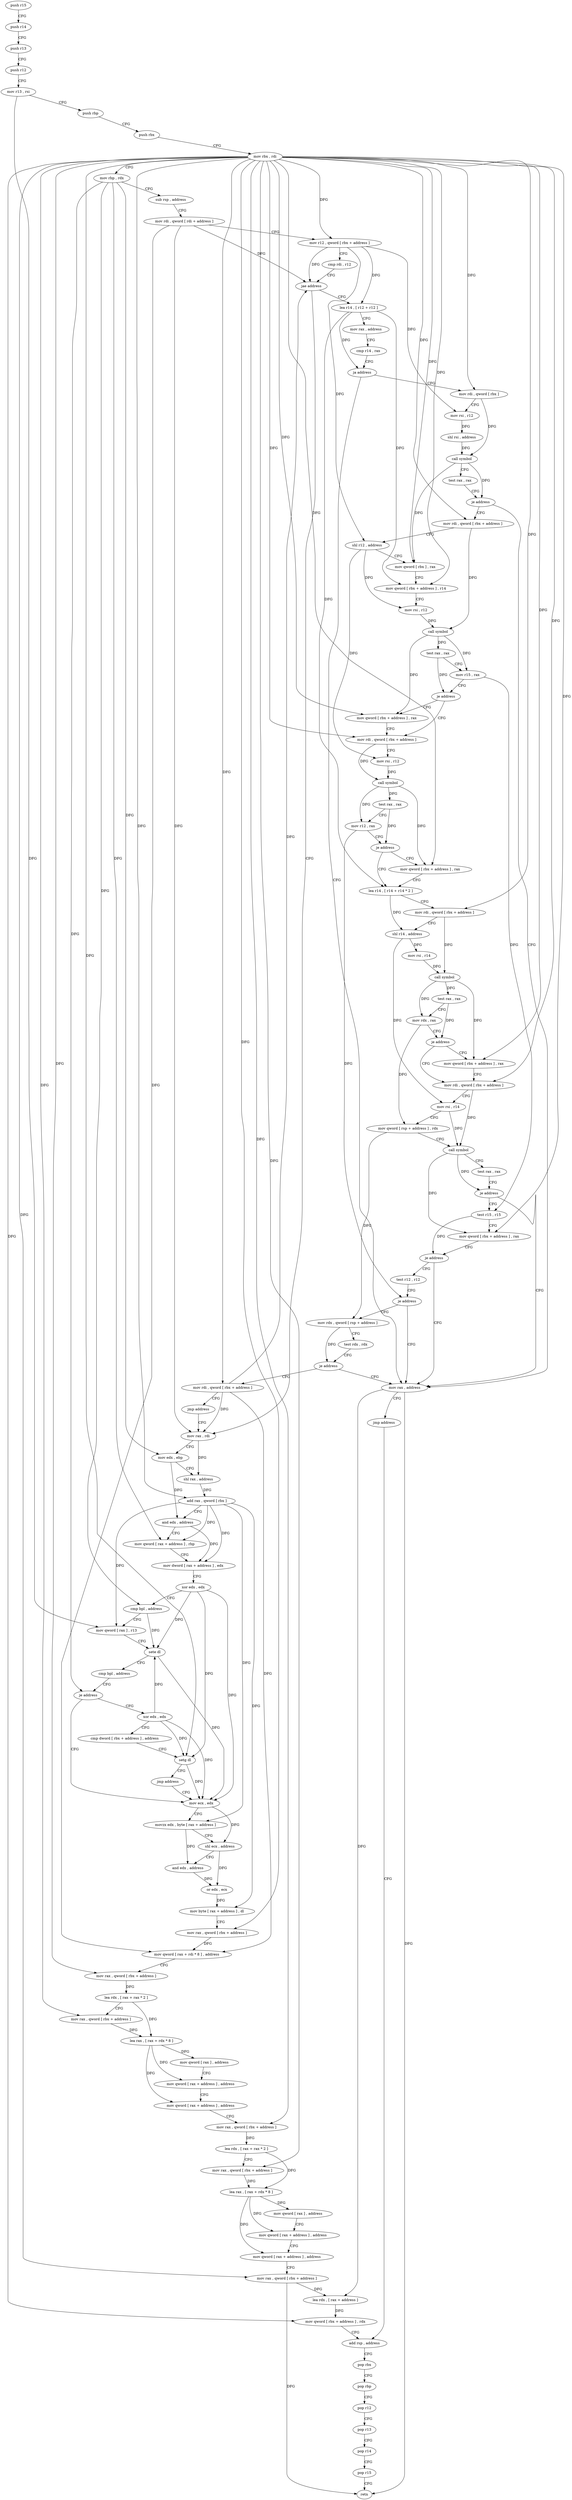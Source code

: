 digraph "func" {
"4232688" [label = "push r15" ]
"4232690" [label = "push r14" ]
"4232692" [label = "push r13" ]
"4232694" [label = "push r12" ]
"4232696" [label = "mov r13 , rsi" ]
"4232699" [label = "push rbp" ]
"4232700" [label = "push rbx" ]
"4232701" [label = "mov rbx , rdi" ]
"4232704" [label = "mov rbp , rdx" ]
"4232707" [label = "sub rsp , address" ]
"4232711" [label = "mov rdi , qword [ rdi + address ]" ]
"4232715" [label = "mov r12 , qword [ rbx + address ]" ]
"4232719" [label = "cmp rdi , r12" ]
"4232722" [label = "jae address" ]
"4232936" [label = "lea r14 , [ r12 + r12 ]" ]
"4232728" [label = "mov rax , rdi" ]
"4232940" [label = "mov rax , address" ]
"4232950" [label = "cmp r14 , rax" ]
"4232953" [label = "ja address" ]
"4233136" [label = "mov rax , address" ]
"4232959" [label = "mov rdi , qword [ rbx ]" ]
"4232731" [label = "mov edx , ebp" ]
"4232733" [label = "shl rax , address" ]
"4232737" [label = "add rax , qword [ rbx ]" ]
"4232740" [label = "and edx , address" ]
"4232746" [label = "mov qword [ rax + address ] , rbp" ]
"4232750" [label = "mov dword [ rax + address ] , edx" ]
"4232753" [label = "xor edx , edx" ]
"4232755" [label = "cmp bpl , address" ]
"4232759" [label = "mov qword [ rax ] , r13" ]
"4232762" [label = "sete dl" ]
"4232765" [label = "cmp bpl , address" ]
"4232769" [label = "je address" ]
"4232912" [label = "xor edx , edx" ]
"4232775" [label = "mov ecx , edx" ]
"4233143" [label = "jmp address" ]
"4232894" [label = "add rsp , address" ]
"4232962" [label = "mov rsi , r12" ]
"4232965" [label = "shl rsi , address" ]
"4232969" [label = "call symbol" ]
"4232974" [label = "test rax , rax" ]
"4232977" [label = "je address" ]
"4232983" [label = "mov rdi , qword [ rbx + address ]" ]
"4232914" [label = "cmp dword [ rbx + address ] , address" ]
"4232921" [label = "setg dl" ]
"4232924" [label = "jmp address" ]
"4232777" [label = "movzx edx , byte [ rax + address ]" ]
"4232781" [label = "shl ecx , address" ]
"4232784" [label = "and edx , address" ]
"4232787" [label = "or edx , ecx" ]
"4232789" [label = "mov byte [ rax + address ] , dl" ]
"4232792" [label = "mov rax , qword [ rbx + address ]" ]
"4232796" [label = "mov qword [ rax + rdi * 8 ] , address" ]
"4232804" [label = "mov rax , qword [ rbx + address ]" ]
"4232808" [label = "lea rdx , [ rax + rax * 2 ]" ]
"4232812" [label = "mov rax , qword [ rbx + address ]" ]
"4232816" [label = "lea rax , [ rax + rdx * 8 ]" ]
"4232820" [label = "mov qword [ rax ] , address" ]
"4232827" [label = "mov qword [ rax + address ] , address" ]
"4232835" [label = "mov qword [ rax + address ] , address" ]
"4232843" [label = "mov rax , qword [ rbx + address ]" ]
"4232847" [label = "lea rdx , [ rax + rax * 2 ]" ]
"4232851" [label = "mov rax , qword [ rbx + address ]" ]
"4232855" [label = "lea rax , [ rax + rdx * 8 ]" ]
"4232859" [label = "mov qword [ rax ] , address" ]
"4232866" [label = "mov qword [ rax + address ] , address" ]
"4232874" [label = "mov qword [ rax + address ] , address" ]
"4232882" [label = "mov rax , qword [ rbx + address ]" ]
"4232886" [label = "lea rdx , [ rax + address ]" ]
"4232890" [label = "mov qword [ rbx + address ] , rdx" ]
"4232898" [label = "pop rbx" ]
"4232899" [label = "pop rbp" ]
"4232900" [label = "pop r12" ]
"4232902" [label = "pop r13" ]
"4232904" [label = "pop r14" ]
"4232906" [label = "pop r15" ]
"4232908" [label = "retn" ]
"4232987" [label = "shl r12 , address" ]
"4232991" [label = "mov qword [ rbx ] , rax" ]
"4232994" [label = "mov qword [ rbx + address ] , r14" ]
"4232998" [label = "mov rsi , r12" ]
"4233001" [label = "call symbol" ]
"4233006" [label = "test rax , rax" ]
"4233009" [label = "mov r15 , rax" ]
"4233012" [label = "je address" ]
"4233018" [label = "mov rdi , qword [ rbx + address ]" ]
"4233014" [label = "mov qword [ rbx + address ] , rax" ]
"4233022" [label = "mov rsi , r12" ]
"4233025" [label = "call symbol" ]
"4233030" [label = "test rax , rax" ]
"4233033" [label = "mov r12 , rax" ]
"4233036" [label = "je address" ]
"4233042" [label = "lea r14 , [ r14 + r14 * 2 ]" ]
"4233038" [label = "mov qword [ rbx + address ] , rax" ]
"4233046" [label = "mov rdi , qword [ rbx + address ]" ]
"4233050" [label = "shl r14 , address" ]
"4233054" [label = "mov rsi , r14" ]
"4233057" [label = "call symbol" ]
"4233062" [label = "test rax , rax" ]
"4233065" [label = "mov rdx , rax" ]
"4233068" [label = "je address" ]
"4233074" [label = "mov rdi , qword [ rbx + address ]" ]
"4233070" [label = "mov qword [ rbx + address ] , rax" ]
"4233078" [label = "mov rsi , r14" ]
"4233081" [label = "mov qword [ rsp + address ] , rdx" ]
"4233086" [label = "call symbol" ]
"4233091" [label = "test rax , rax" ]
"4233094" [label = "je address" ]
"4233096" [label = "test r15 , r15" ]
"4233099" [label = "mov qword [ rbx + address ] , rax" ]
"4233103" [label = "je address" ]
"4233105" [label = "test r12 , r12" ]
"4233108" [label = "je address" ]
"4233110" [label = "mov rdx , qword [ rsp + address ]" ]
"4233115" [label = "test rdx , rdx" ]
"4233118" [label = "je address" ]
"4233120" [label = "mov rdi , qword [ rbx + address ]" ]
"4233124" [label = "jmp address" ]
"4232688" -> "4232690" [ label = "CFG" ]
"4232690" -> "4232692" [ label = "CFG" ]
"4232692" -> "4232694" [ label = "CFG" ]
"4232694" -> "4232696" [ label = "CFG" ]
"4232696" -> "4232699" [ label = "CFG" ]
"4232696" -> "4232759" [ label = "DFG" ]
"4232699" -> "4232700" [ label = "CFG" ]
"4232700" -> "4232701" [ label = "CFG" ]
"4232701" -> "4232704" [ label = "CFG" ]
"4232701" -> "4232715" [ label = "DFG" ]
"4232701" -> "4232737" [ label = "DFG" ]
"4232701" -> "4232959" [ label = "DFG" ]
"4232701" -> "4232921" [ label = "DFG" ]
"4232701" -> "4232792" [ label = "DFG" ]
"4232701" -> "4232804" [ label = "DFG" ]
"4232701" -> "4232812" [ label = "DFG" ]
"4232701" -> "4232843" [ label = "DFG" ]
"4232701" -> "4232851" [ label = "DFG" ]
"4232701" -> "4232882" [ label = "DFG" ]
"4232701" -> "4232890" [ label = "DFG" ]
"4232701" -> "4232983" [ label = "DFG" ]
"4232701" -> "4232991" [ label = "DFG" ]
"4232701" -> "4232994" [ label = "DFG" ]
"4232701" -> "4233018" [ label = "DFG" ]
"4232701" -> "4233014" [ label = "DFG" ]
"4232701" -> "4233046" [ label = "DFG" ]
"4232701" -> "4233038" [ label = "DFG" ]
"4232701" -> "4233074" [ label = "DFG" ]
"4232701" -> "4233070" [ label = "DFG" ]
"4232701" -> "4233099" [ label = "DFG" ]
"4232701" -> "4233120" [ label = "DFG" ]
"4232704" -> "4232707" [ label = "CFG" ]
"4232704" -> "4232731" [ label = "DFG" ]
"4232704" -> "4232746" [ label = "DFG" ]
"4232704" -> "4232755" [ label = "DFG" ]
"4232704" -> "4232769" [ label = "DFG" ]
"4232707" -> "4232711" [ label = "CFG" ]
"4232711" -> "4232715" [ label = "CFG" ]
"4232711" -> "4232722" [ label = "DFG" ]
"4232711" -> "4232728" [ label = "DFG" ]
"4232711" -> "4232796" [ label = "DFG" ]
"4232715" -> "4232719" [ label = "CFG" ]
"4232715" -> "4232722" [ label = "DFG" ]
"4232715" -> "4232936" [ label = "DFG" ]
"4232715" -> "4232962" [ label = "DFG" ]
"4232715" -> "4232987" [ label = "DFG" ]
"4232719" -> "4232722" [ label = "CFG" ]
"4232722" -> "4232936" [ label = "CFG" ]
"4232722" -> "4232728" [ label = "CFG" ]
"4232936" -> "4232940" [ label = "CFG" ]
"4232936" -> "4232953" [ label = "DFG" ]
"4232936" -> "4232994" [ label = "DFG" ]
"4232936" -> "4233042" [ label = "DFG" ]
"4232728" -> "4232731" [ label = "CFG" ]
"4232728" -> "4232733" [ label = "DFG" ]
"4232940" -> "4232950" [ label = "CFG" ]
"4232950" -> "4232953" [ label = "CFG" ]
"4232953" -> "4233136" [ label = "CFG" ]
"4232953" -> "4232959" [ label = "CFG" ]
"4233136" -> "4233143" [ label = "CFG" ]
"4233136" -> "4232886" [ label = "DFG" ]
"4233136" -> "4232908" [ label = "DFG" ]
"4232959" -> "4232962" [ label = "CFG" ]
"4232959" -> "4232969" [ label = "DFG" ]
"4232731" -> "4232733" [ label = "CFG" ]
"4232731" -> "4232740" [ label = "DFG" ]
"4232733" -> "4232737" [ label = "DFG" ]
"4232737" -> "4232740" [ label = "CFG" ]
"4232737" -> "4232746" [ label = "DFG" ]
"4232737" -> "4232750" [ label = "DFG" ]
"4232737" -> "4232759" [ label = "DFG" ]
"4232737" -> "4232777" [ label = "DFG" ]
"4232737" -> "4232789" [ label = "DFG" ]
"4232740" -> "4232746" [ label = "CFG" ]
"4232740" -> "4232750" [ label = "DFG" ]
"4232746" -> "4232750" [ label = "CFG" ]
"4232750" -> "4232753" [ label = "CFG" ]
"4232753" -> "4232755" [ label = "CFG" ]
"4232753" -> "4232762" [ label = "DFG" ]
"4232753" -> "4232921" [ label = "DFG" ]
"4232753" -> "4232775" [ label = "DFG" ]
"4232755" -> "4232759" [ label = "CFG" ]
"4232755" -> "4232762" [ label = "DFG" ]
"4232759" -> "4232762" [ label = "CFG" ]
"4232762" -> "4232765" [ label = "CFG" ]
"4232762" -> "4232775" [ label = "DFG" ]
"4232765" -> "4232769" [ label = "CFG" ]
"4232769" -> "4232912" [ label = "CFG" ]
"4232769" -> "4232775" [ label = "CFG" ]
"4232912" -> "4232914" [ label = "CFG" ]
"4232912" -> "4232762" [ label = "DFG" ]
"4232912" -> "4232921" [ label = "DFG" ]
"4232912" -> "4232775" [ label = "DFG" ]
"4232775" -> "4232777" [ label = "CFG" ]
"4232775" -> "4232781" [ label = "DFG" ]
"4233143" -> "4232894" [ label = "CFG" ]
"4232894" -> "4232898" [ label = "CFG" ]
"4232962" -> "4232965" [ label = "DFG" ]
"4232965" -> "4232969" [ label = "DFG" ]
"4232969" -> "4232974" [ label = "CFG" ]
"4232969" -> "4232977" [ label = "DFG" ]
"4232969" -> "4232991" [ label = "DFG" ]
"4232974" -> "4232977" [ label = "CFG" ]
"4232977" -> "4233136" [ label = "CFG" ]
"4232977" -> "4232983" [ label = "CFG" ]
"4232983" -> "4232987" [ label = "CFG" ]
"4232983" -> "4233001" [ label = "DFG" ]
"4232914" -> "4232921" [ label = "CFG" ]
"4232921" -> "4232924" [ label = "CFG" ]
"4232921" -> "4232775" [ label = "DFG" ]
"4232924" -> "4232775" [ label = "CFG" ]
"4232777" -> "4232781" [ label = "CFG" ]
"4232777" -> "4232784" [ label = "DFG" ]
"4232781" -> "4232784" [ label = "CFG" ]
"4232781" -> "4232787" [ label = "DFG" ]
"4232784" -> "4232787" [ label = "DFG" ]
"4232787" -> "4232789" [ label = "DFG" ]
"4232789" -> "4232792" [ label = "CFG" ]
"4232792" -> "4232796" [ label = "DFG" ]
"4232796" -> "4232804" [ label = "CFG" ]
"4232804" -> "4232808" [ label = "DFG" ]
"4232808" -> "4232812" [ label = "CFG" ]
"4232808" -> "4232816" [ label = "DFG" ]
"4232812" -> "4232816" [ label = "DFG" ]
"4232816" -> "4232820" [ label = "DFG" ]
"4232816" -> "4232827" [ label = "DFG" ]
"4232816" -> "4232835" [ label = "DFG" ]
"4232820" -> "4232827" [ label = "CFG" ]
"4232827" -> "4232835" [ label = "CFG" ]
"4232835" -> "4232843" [ label = "CFG" ]
"4232843" -> "4232847" [ label = "DFG" ]
"4232847" -> "4232851" [ label = "CFG" ]
"4232847" -> "4232855" [ label = "DFG" ]
"4232851" -> "4232855" [ label = "DFG" ]
"4232855" -> "4232859" [ label = "DFG" ]
"4232855" -> "4232866" [ label = "DFG" ]
"4232855" -> "4232874" [ label = "DFG" ]
"4232859" -> "4232866" [ label = "CFG" ]
"4232866" -> "4232874" [ label = "CFG" ]
"4232874" -> "4232882" [ label = "CFG" ]
"4232882" -> "4232886" [ label = "DFG" ]
"4232882" -> "4232908" [ label = "DFG" ]
"4232886" -> "4232890" [ label = "DFG" ]
"4232890" -> "4232894" [ label = "CFG" ]
"4232898" -> "4232899" [ label = "CFG" ]
"4232899" -> "4232900" [ label = "CFG" ]
"4232900" -> "4232902" [ label = "CFG" ]
"4232902" -> "4232904" [ label = "CFG" ]
"4232904" -> "4232906" [ label = "CFG" ]
"4232906" -> "4232908" [ label = "CFG" ]
"4232987" -> "4232991" [ label = "CFG" ]
"4232987" -> "4232998" [ label = "DFG" ]
"4232987" -> "4233022" [ label = "DFG" ]
"4232991" -> "4232994" [ label = "CFG" ]
"4232994" -> "4232998" [ label = "CFG" ]
"4232998" -> "4233001" [ label = "DFG" ]
"4233001" -> "4233006" [ label = "DFG" ]
"4233001" -> "4233009" [ label = "DFG" ]
"4233001" -> "4233014" [ label = "DFG" ]
"4233006" -> "4233009" [ label = "CFG" ]
"4233006" -> "4233012" [ label = "DFG" ]
"4233009" -> "4233012" [ label = "CFG" ]
"4233009" -> "4233096" [ label = "DFG" ]
"4233012" -> "4233018" [ label = "CFG" ]
"4233012" -> "4233014" [ label = "CFG" ]
"4233018" -> "4233022" [ label = "CFG" ]
"4233018" -> "4233025" [ label = "DFG" ]
"4233014" -> "4233018" [ label = "CFG" ]
"4233022" -> "4233025" [ label = "DFG" ]
"4233025" -> "4233030" [ label = "DFG" ]
"4233025" -> "4233033" [ label = "DFG" ]
"4233025" -> "4233038" [ label = "DFG" ]
"4233030" -> "4233033" [ label = "CFG" ]
"4233030" -> "4233036" [ label = "DFG" ]
"4233033" -> "4233036" [ label = "CFG" ]
"4233033" -> "4233108" [ label = "DFG" ]
"4233036" -> "4233042" [ label = "CFG" ]
"4233036" -> "4233038" [ label = "CFG" ]
"4233042" -> "4233046" [ label = "CFG" ]
"4233042" -> "4233050" [ label = "DFG" ]
"4233038" -> "4233042" [ label = "CFG" ]
"4233046" -> "4233050" [ label = "CFG" ]
"4233046" -> "4233057" [ label = "DFG" ]
"4233050" -> "4233054" [ label = "DFG" ]
"4233050" -> "4233078" [ label = "DFG" ]
"4233054" -> "4233057" [ label = "DFG" ]
"4233057" -> "4233062" [ label = "DFG" ]
"4233057" -> "4233065" [ label = "DFG" ]
"4233057" -> "4233070" [ label = "DFG" ]
"4233062" -> "4233065" [ label = "CFG" ]
"4233062" -> "4233068" [ label = "DFG" ]
"4233065" -> "4233068" [ label = "CFG" ]
"4233065" -> "4233081" [ label = "DFG" ]
"4233068" -> "4233074" [ label = "CFG" ]
"4233068" -> "4233070" [ label = "CFG" ]
"4233074" -> "4233078" [ label = "CFG" ]
"4233074" -> "4233086" [ label = "DFG" ]
"4233070" -> "4233074" [ label = "CFG" ]
"4233078" -> "4233081" [ label = "CFG" ]
"4233078" -> "4233086" [ label = "DFG" ]
"4233081" -> "4233086" [ label = "CFG" ]
"4233081" -> "4233110" [ label = "DFG" ]
"4233086" -> "4233091" [ label = "CFG" ]
"4233086" -> "4233094" [ label = "DFG" ]
"4233086" -> "4233099" [ label = "DFG" ]
"4233091" -> "4233094" [ label = "CFG" ]
"4233094" -> "4233136" [ label = "CFG" ]
"4233094" -> "4233096" [ label = "CFG" ]
"4233096" -> "4233099" [ label = "CFG" ]
"4233096" -> "4233103" [ label = "DFG" ]
"4233099" -> "4233103" [ label = "CFG" ]
"4233103" -> "4233136" [ label = "CFG" ]
"4233103" -> "4233105" [ label = "CFG" ]
"4233105" -> "4233108" [ label = "CFG" ]
"4233108" -> "4233136" [ label = "CFG" ]
"4233108" -> "4233110" [ label = "CFG" ]
"4233110" -> "4233115" [ label = "CFG" ]
"4233110" -> "4233118" [ label = "DFG" ]
"4233115" -> "4233118" [ label = "CFG" ]
"4233118" -> "4233136" [ label = "CFG" ]
"4233118" -> "4233120" [ label = "CFG" ]
"4233120" -> "4233124" [ label = "CFG" ]
"4233120" -> "4232728" [ label = "DFG" ]
"4233120" -> "4232796" [ label = "DFG" ]
"4233120" -> "4232722" [ label = "DFG" ]
"4233124" -> "4232728" [ label = "CFG" ]
}
